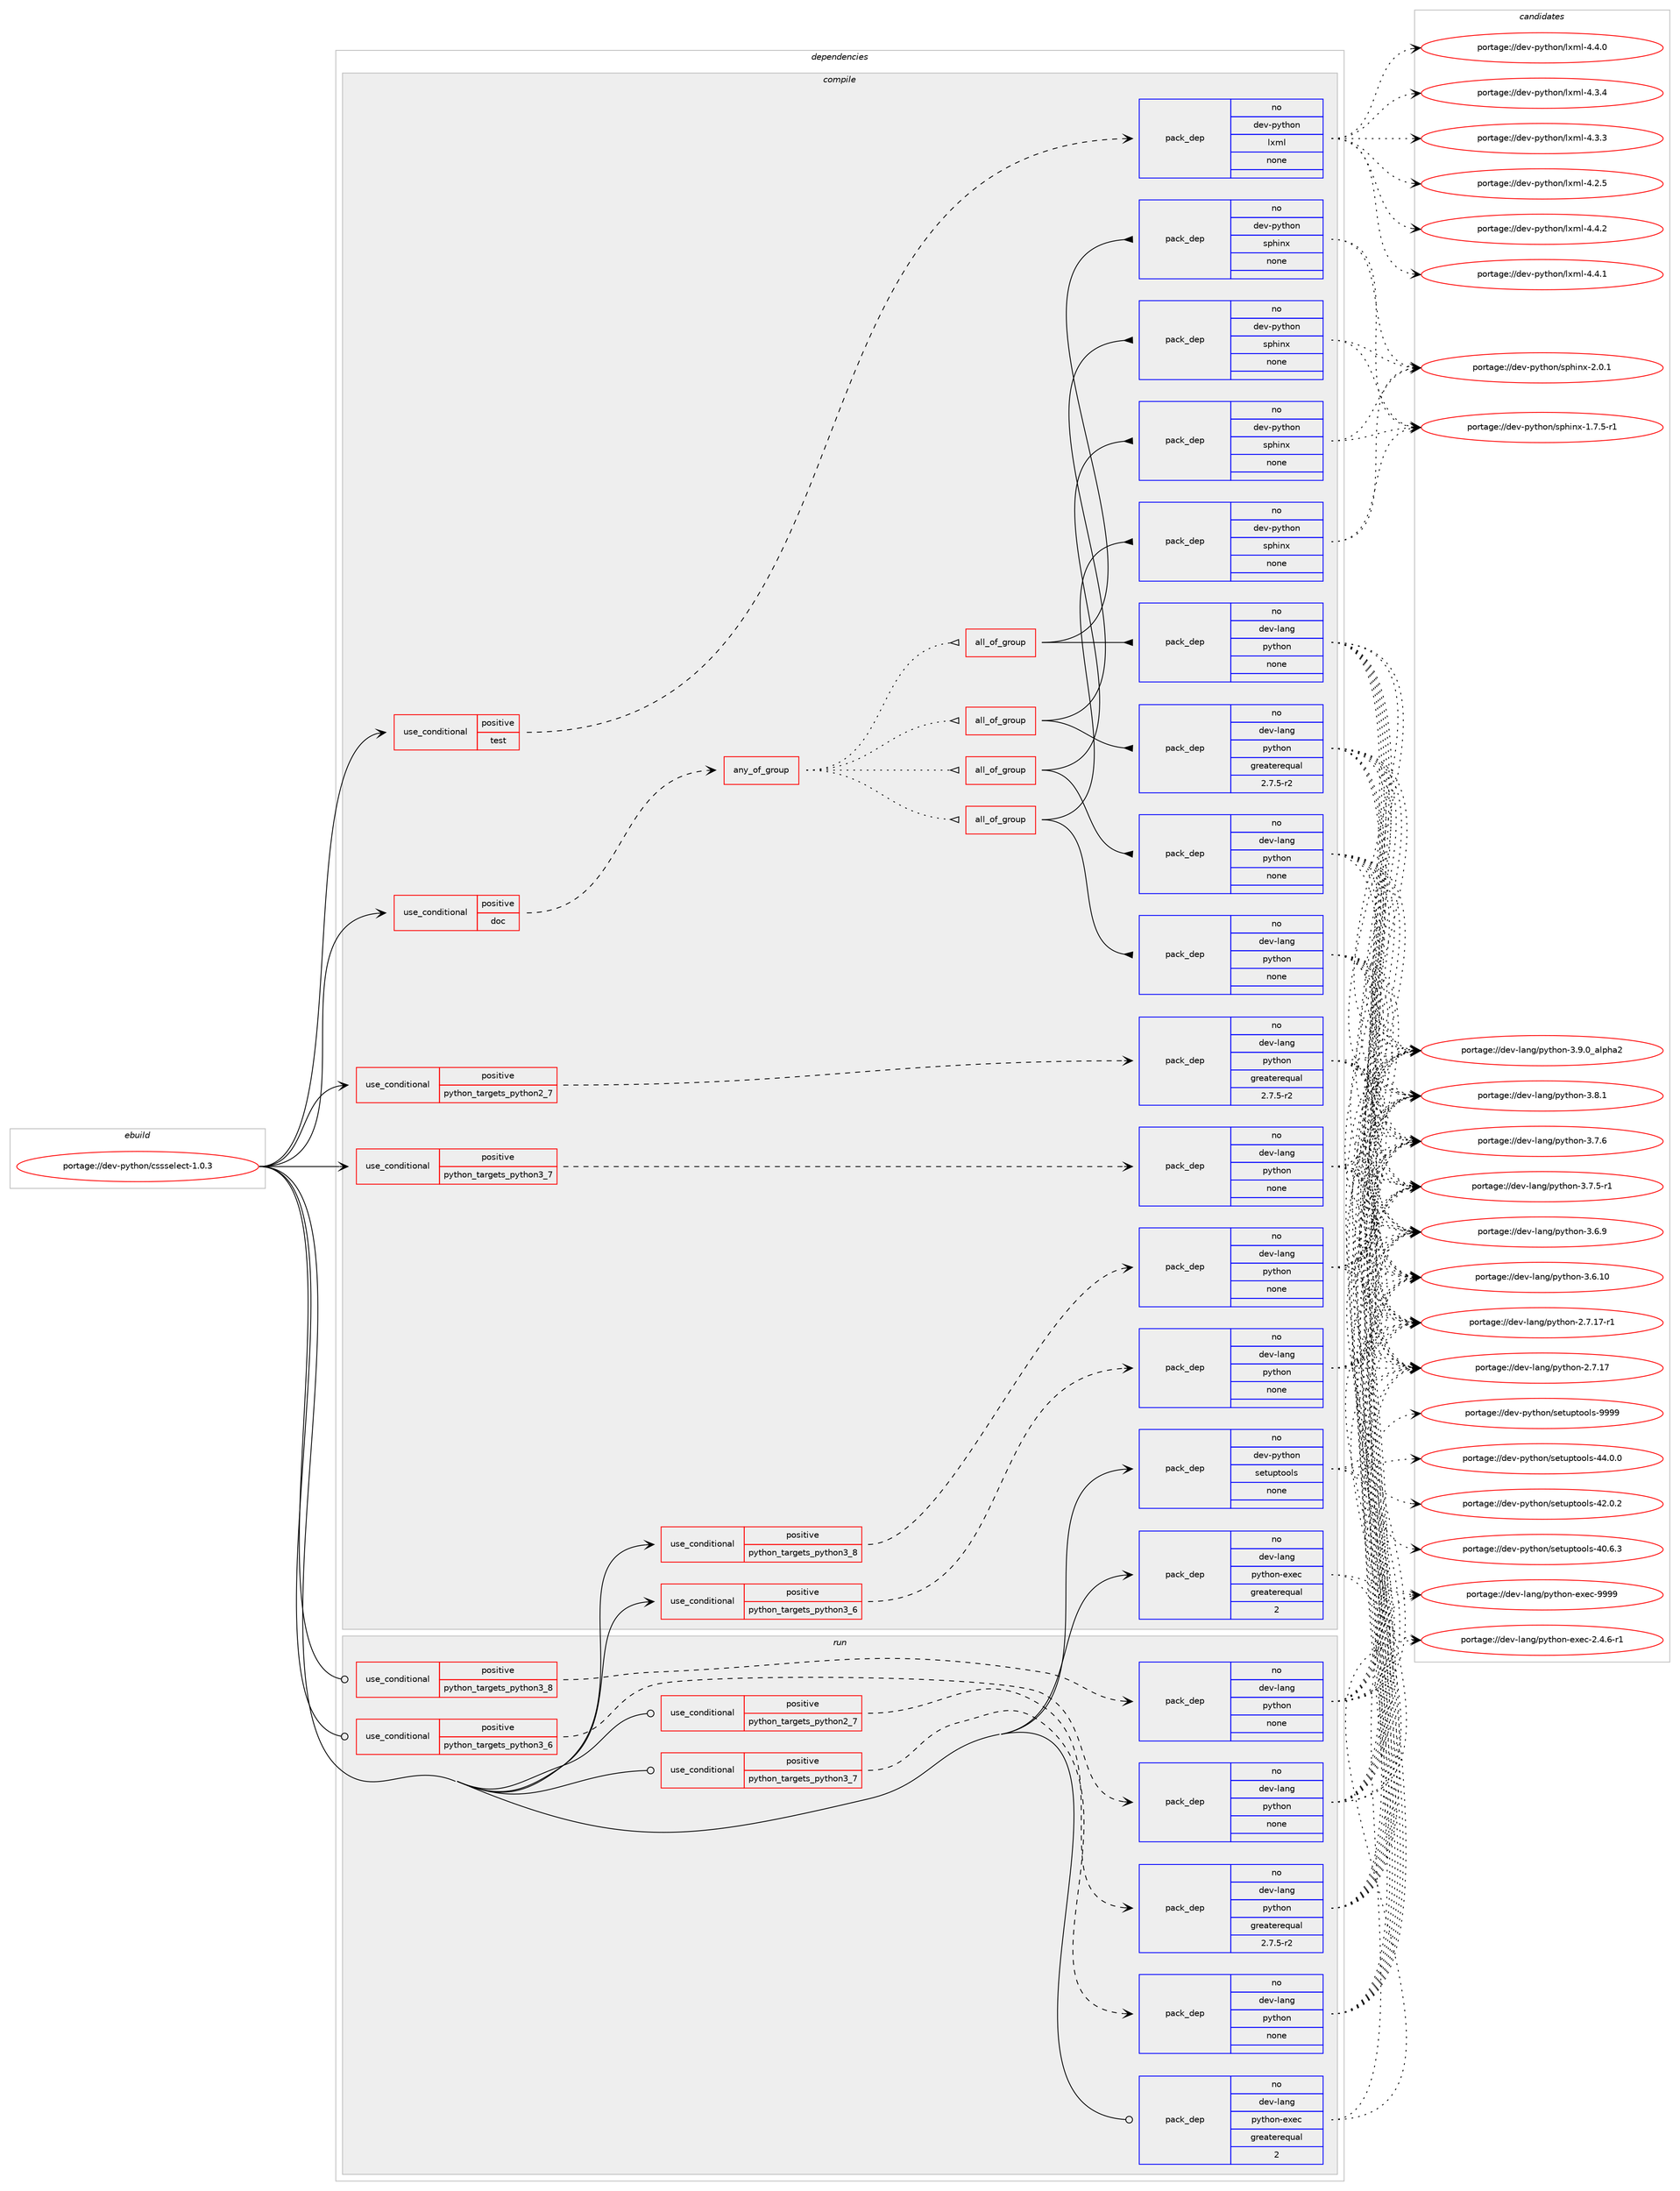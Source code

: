 digraph prolog {

# *************
# Graph options
# *************

newrank=true;
concentrate=true;
compound=true;
graph [rankdir=LR,fontname=Helvetica,fontsize=10,ranksep=1.5];#, ranksep=2.5, nodesep=0.2];
edge  [arrowhead=vee];
node  [fontname=Helvetica,fontsize=10];

# **********
# The ebuild
# **********

subgraph cluster_leftcol {
color=gray;
label=<<i>ebuild</i>>;
id [label="portage://dev-python/cssselect-1.0.3", color=red, width=4, href="../dev-python/cssselect-1.0.3.svg"];
}

# ****************
# The dependencies
# ****************

subgraph cluster_midcol {
color=gray;
label=<<i>dependencies</i>>;
subgraph cluster_compile {
fillcolor="#eeeeee";
style=filled;
label=<<i>compile</i>>;
subgraph cond117229 {
dependency465499 [label=<<TABLE BORDER="0" CELLBORDER="1" CELLSPACING="0" CELLPADDING="4"><TR><TD ROWSPAN="3" CELLPADDING="10">use_conditional</TD></TR><TR><TD>positive</TD></TR><TR><TD>doc</TD></TR></TABLE>>, shape=none, color=red];
subgraph any4777 {
dependency465500 [label=<<TABLE BORDER="0" CELLBORDER="1" CELLSPACING="0" CELLPADDING="4"><TR><TD CELLPADDING="10">any_of_group</TD></TR></TABLE>>, shape=none, color=red];subgraph all220 {
dependency465501 [label=<<TABLE BORDER="0" CELLBORDER="1" CELLSPACING="0" CELLPADDING="4"><TR><TD CELLPADDING="10">all_of_group</TD></TR></TABLE>>, shape=none, color=red];subgraph pack343276 {
dependency465502 [label=<<TABLE BORDER="0" CELLBORDER="1" CELLSPACING="0" CELLPADDING="4" WIDTH="220"><TR><TD ROWSPAN="6" CELLPADDING="30">pack_dep</TD></TR><TR><TD WIDTH="110">no</TD></TR><TR><TD>dev-lang</TD></TR><TR><TD>python</TD></TR><TR><TD>none</TD></TR><TR><TD></TD></TR></TABLE>>, shape=none, color=blue];
}
dependency465501:e -> dependency465502:w [weight=20,style="solid",arrowhead="inv"];
subgraph pack343277 {
dependency465503 [label=<<TABLE BORDER="0" CELLBORDER="1" CELLSPACING="0" CELLPADDING="4" WIDTH="220"><TR><TD ROWSPAN="6" CELLPADDING="30">pack_dep</TD></TR><TR><TD WIDTH="110">no</TD></TR><TR><TD>dev-python</TD></TR><TR><TD>sphinx</TD></TR><TR><TD>none</TD></TR><TR><TD></TD></TR></TABLE>>, shape=none, color=blue];
}
dependency465501:e -> dependency465503:w [weight=20,style="solid",arrowhead="inv"];
}
dependency465500:e -> dependency465501:w [weight=20,style="dotted",arrowhead="oinv"];
subgraph all221 {
dependency465504 [label=<<TABLE BORDER="0" CELLBORDER="1" CELLSPACING="0" CELLPADDING="4"><TR><TD CELLPADDING="10">all_of_group</TD></TR></TABLE>>, shape=none, color=red];subgraph pack343278 {
dependency465505 [label=<<TABLE BORDER="0" CELLBORDER="1" CELLSPACING="0" CELLPADDING="4" WIDTH="220"><TR><TD ROWSPAN="6" CELLPADDING="30">pack_dep</TD></TR><TR><TD WIDTH="110">no</TD></TR><TR><TD>dev-lang</TD></TR><TR><TD>python</TD></TR><TR><TD>none</TD></TR><TR><TD></TD></TR></TABLE>>, shape=none, color=blue];
}
dependency465504:e -> dependency465505:w [weight=20,style="solid",arrowhead="inv"];
subgraph pack343279 {
dependency465506 [label=<<TABLE BORDER="0" CELLBORDER="1" CELLSPACING="0" CELLPADDING="4" WIDTH="220"><TR><TD ROWSPAN="6" CELLPADDING="30">pack_dep</TD></TR><TR><TD WIDTH="110">no</TD></TR><TR><TD>dev-python</TD></TR><TR><TD>sphinx</TD></TR><TR><TD>none</TD></TR><TR><TD></TD></TR></TABLE>>, shape=none, color=blue];
}
dependency465504:e -> dependency465506:w [weight=20,style="solid",arrowhead="inv"];
}
dependency465500:e -> dependency465504:w [weight=20,style="dotted",arrowhead="oinv"];
subgraph all222 {
dependency465507 [label=<<TABLE BORDER="0" CELLBORDER="1" CELLSPACING="0" CELLPADDING="4"><TR><TD CELLPADDING="10">all_of_group</TD></TR></TABLE>>, shape=none, color=red];subgraph pack343280 {
dependency465508 [label=<<TABLE BORDER="0" CELLBORDER="1" CELLSPACING="0" CELLPADDING="4" WIDTH="220"><TR><TD ROWSPAN="6" CELLPADDING="30">pack_dep</TD></TR><TR><TD WIDTH="110">no</TD></TR><TR><TD>dev-lang</TD></TR><TR><TD>python</TD></TR><TR><TD>none</TD></TR><TR><TD></TD></TR></TABLE>>, shape=none, color=blue];
}
dependency465507:e -> dependency465508:w [weight=20,style="solid",arrowhead="inv"];
subgraph pack343281 {
dependency465509 [label=<<TABLE BORDER="0" CELLBORDER="1" CELLSPACING="0" CELLPADDING="4" WIDTH="220"><TR><TD ROWSPAN="6" CELLPADDING="30">pack_dep</TD></TR><TR><TD WIDTH="110">no</TD></TR><TR><TD>dev-python</TD></TR><TR><TD>sphinx</TD></TR><TR><TD>none</TD></TR><TR><TD></TD></TR></TABLE>>, shape=none, color=blue];
}
dependency465507:e -> dependency465509:w [weight=20,style="solid",arrowhead="inv"];
}
dependency465500:e -> dependency465507:w [weight=20,style="dotted",arrowhead="oinv"];
subgraph all223 {
dependency465510 [label=<<TABLE BORDER="0" CELLBORDER="1" CELLSPACING="0" CELLPADDING="4"><TR><TD CELLPADDING="10">all_of_group</TD></TR></TABLE>>, shape=none, color=red];subgraph pack343282 {
dependency465511 [label=<<TABLE BORDER="0" CELLBORDER="1" CELLSPACING="0" CELLPADDING="4" WIDTH="220"><TR><TD ROWSPAN="6" CELLPADDING="30">pack_dep</TD></TR><TR><TD WIDTH="110">no</TD></TR><TR><TD>dev-lang</TD></TR><TR><TD>python</TD></TR><TR><TD>greaterequal</TD></TR><TR><TD>2.7.5-r2</TD></TR></TABLE>>, shape=none, color=blue];
}
dependency465510:e -> dependency465511:w [weight=20,style="solid",arrowhead="inv"];
subgraph pack343283 {
dependency465512 [label=<<TABLE BORDER="0" CELLBORDER="1" CELLSPACING="0" CELLPADDING="4" WIDTH="220"><TR><TD ROWSPAN="6" CELLPADDING="30">pack_dep</TD></TR><TR><TD WIDTH="110">no</TD></TR><TR><TD>dev-python</TD></TR><TR><TD>sphinx</TD></TR><TR><TD>none</TD></TR><TR><TD></TD></TR></TABLE>>, shape=none, color=blue];
}
dependency465510:e -> dependency465512:w [weight=20,style="solid",arrowhead="inv"];
}
dependency465500:e -> dependency465510:w [weight=20,style="dotted",arrowhead="oinv"];
}
dependency465499:e -> dependency465500:w [weight=20,style="dashed",arrowhead="vee"];
}
id:e -> dependency465499:w [weight=20,style="solid",arrowhead="vee"];
subgraph cond117230 {
dependency465513 [label=<<TABLE BORDER="0" CELLBORDER="1" CELLSPACING="0" CELLPADDING="4"><TR><TD ROWSPAN="3" CELLPADDING="10">use_conditional</TD></TR><TR><TD>positive</TD></TR><TR><TD>python_targets_python2_7</TD></TR></TABLE>>, shape=none, color=red];
subgraph pack343284 {
dependency465514 [label=<<TABLE BORDER="0" CELLBORDER="1" CELLSPACING="0" CELLPADDING="4" WIDTH="220"><TR><TD ROWSPAN="6" CELLPADDING="30">pack_dep</TD></TR><TR><TD WIDTH="110">no</TD></TR><TR><TD>dev-lang</TD></TR><TR><TD>python</TD></TR><TR><TD>greaterequal</TD></TR><TR><TD>2.7.5-r2</TD></TR></TABLE>>, shape=none, color=blue];
}
dependency465513:e -> dependency465514:w [weight=20,style="dashed",arrowhead="vee"];
}
id:e -> dependency465513:w [weight=20,style="solid",arrowhead="vee"];
subgraph cond117231 {
dependency465515 [label=<<TABLE BORDER="0" CELLBORDER="1" CELLSPACING="0" CELLPADDING="4"><TR><TD ROWSPAN="3" CELLPADDING="10">use_conditional</TD></TR><TR><TD>positive</TD></TR><TR><TD>python_targets_python3_6</TD></TR></TABLE>>, shape=none, color=red];
subgraph pack343285 {
dependency465516 [label=<<TABLE BORDER="0" CELLBORDER="1" CELLSPACING="0" CELLPADDING="4" WIDTH="220"><TR><TD ROWSPAN="6" CELLPADDING="30">pack_dep</TD></TR><TR><TD WIDTH="110">no</TD></TR><TR><TD>dev-lang</TD></TR><TR><TD>python</TD></TR><TR><TD>none</TD></TR><TR><TD></TD></TR></TABLE>>, shape=none, color=blue];
}
dependency465515:e -> dependency465516:w [weight=20,style="dashed",arrowhead="vee"];
}
id:e -> dependency465515:w [weight=20,style="solid",arrowhead="vee"];
subgraph cond117232 {
dependency465517 [label=<<TABLE BORDER="0" CELLBORDER="1" CELLSPACING="0" CELLPADDING="4"><TR><TD ROWSPAN="3" CELLPADDING="10">use_conditional</TD></TR><TR><TD>positive</TD></TR><TR><TD>python_targets_python3_7</TD></TR></TABLE>>, shape=none, color=red];
subgraph pack343286 {
dependency465518 [label=<<TABLE BORDER="0" CELLBORDER="1" CELLSPACING="0" CELLPADDING="4" WIDTH="220"><TR><TD ROWSPAN="6" CELLPADDING="30">pack_dep</TD></TR><TR><TD WIDTH="110">no</TD></TR><TR><TD>dev-lang</TD></TR><TR><TD>python</TD></TR><TR><TD>none</TD></TR><TR><TD></TD></TR></TABLE>>, shape=none, color=blue];
}
dependency465517:e -> dependency465518:w [weight=20,style="dashed",arrowhead="vee"];
}
id:e -> dependency465517:w [weight=20,style="solid",arrowhead="vee"];
subgraph cond117233 {
dependency465519 [label=<<TABLE BORDER="0" CELLBORDER="1" CELLSPACING="0" CELLPADDING="4"><TR><TD ROWSPAN="3" CELLPADDING="10">use_conditional</TD></TR><TR><TD>positive</TD></TR><TR><TD>python_targets_python3_8</TD></TR></TABLE>>, shape=none, color=red];
subgraph pack343287 {
dependency465520 [label=<<TABLE BORDER="0" CELLBORDER="1" CELLSPACING="0" CELLPADDING="4" WIDTH="220"><TR><TD ROWSPAN="6" CELLPADDING="30">pack_dep</TD></TR><TR><TD WIDTH="110">no</TD></TR><TR><TD>dev-lang</TD></TR><TR><TD>python</TD></TR><TR><TD>none</TD></TR><TR><TD></TD></TR></TABLE>>, shape=none, color=blue];
}
dependency465519:e -> dependency465520:w [weight=20,style="dashed",arrowhead="vee"];
}
id:e -> dependency465519:w [weight=20,style="solid",arrowhead="vee"];
subgraph cond117234 {
dependency465521 [label=<<TABLE BORDER="0" CELLBORDER="1" CELLSPACING="0" CELLPADDING="4"><TR><TD ROWSPAN="3" CELLPADDING="10">use_conditional</TD></TR><TR><TD>positive</TD></TR><TR><TD>test</TD></TR></TABLE>>, shape=none, color=red];
subgraph pack343288 {
dependency465522 [label=<<TABLE BORDER="0" CELLBORDER="1" CELLSPACING="0" CELLPADDING="4" WIDTH="220"><TR><TD ROWSPAN="6" CELLPADDING="30">pack_dep</TD></TR><TR><TD WIDTH="110">no</TD></TR><TR><TD>dev-python</TD></TR><TR><TD>lxml</TD></TR><TR><TD>none</TD></TR><TR><TD></TD></TR></TABLE>>, shape=none, color=blue];
}
dependency465521:e -> dependency465522:w [weight=20,style="dashed",arrowhead="vee"];
}
id:e -> dependency465521:w [weight=20,style="solid",arrowhead="vee"];
subgraph pack343289 {
dependency465523 [label=<<TABLE BORDER="0" CELLBORDER="1" CELLSPACING="0" CELLPADDING="4" WIDTH="220"><TR><TD ROWSPAN="6" CELLPADDING="30">pack_dep</TD></TR><TR><TD WIDTH="110">no</TD></TR><TR><TD>dev-lang</TD></TR><TR><TD>python-exec</TD></TR><TR><TD>greaterequal</TD></TR><TR><TD>2</TD></TR></TABLE>>, shape=none, color=blue];
}
id:e -> dependency465523:w [weight=20,style="solid",arrowhead="vee"];
subgraph pack343290 {
dependency465524 [label=<<TABLE BORDER="0" CELLBORDER="1" CELLSPACING="0" CELLPADDING="4" WIDTH="220"><TR><TD ROWSPAN="6" CELLPADDING="30">pack_dep</TD></TR><TR><TD WIDTH="110">no</TD></TR><TR><TD>dev-python</TD></TR><TR><TD>setuptools</TD></TR><TR><TD>none</TD></TR><TR><TD></TD></TR></TABLE>>, shape=none, color=blue];
}
id:e -> dependency465524:w [weight=20,style="solid",arrowhead="vee"];
}
subgraph cluster_compileandrun {
fillcolor="#eeeeee";
style=filled;
label=<<i>compile and run</i>>;
}
subgraph cluster_run {
fillcolor="#eeeeee";
style=filled;
label=<<i>run</i>>;
subgraph cond117235 {
dependency465525 [label=<<TABLE BORDER="0" CELLBORDER="1" CELLSPACING="0" CELLPADDING="4"><TR><TD ROWSPAN="3" CELLPADDING="10">use_conditional</TD></TR><TR><TD>positive</TD></TR><TR><TD>python_targets_python2_7</TD></TR></TABLE>>, shape=none, color=red];
subgraph pack343291 {
dependency465526 [label=<<TABLE BORDER="0" CELLBORDER="1" CELLSPACING="0" CELLPADDING="4" WIDTH="220"><TR><TD ROWSPAN="6" CELLPADDING="30">pack_dep</TD></TR><TR><TD WIDTH="110">no</TD></TR><TR><TD>dev-lang</TD></TR><TR><TD>python</TD></TR><TR><TD>greaterequal</TD></TR><TR><TD>2.7.5-r2</TD></TR></TABLE>>, shape=none, color=blue];
}
dependency465525:e -> dependency465526:w [weight=20,style="dashed",arrowhead="vee"];
}
id:e -> dependency465525:w [weight=20,style="solid",arrowhead="odot"];
subgraph cond117236 {
dependency465527 [label=<<TABLE BORDER="0" CELLBORDER="1" CELLSPACING="0" CELLPADDING="4"><TR><TD ROWSPAN="3" CELLPADDING="10">use_conditional</TD></TR><TR><TD>positive</TD></TR><TR><TD>python_targets_python3_6</TD></TR></TABLE>>, shape=none, color=red];
subgraph pack343292 {
dependency465528 [label=<<TABLE BORDER="0" CELLBORDER="1" CELLSPACING="0" CELLPADDING="4" WIDTH="220"><TR><TD ROWSPAN="6" CELLPADDING="30">pack_dep</TD></TR><TR><TD WIDTH="110">no</TD></TR><TR><TD>dev-lang</TD></TR><TR><TD>python</TD></TR><TR><TD>none</TD></TR><TR><TD></TD></TR></TABLE>>, shape=none, color=blue];
}
dependency465527:e -> dependency465528:w [weight=20,style="dashed",arrowhead="vee"];
}
id:e -> dependency465527:w [weight=20,style="solid",arrowhead="odot"];
subgraph cond117237 {
dependency465529 [label=<<TABLE BORDER="0" CELLBORDER="1" CELLSPACING="0" CELLPADDING="4"><TR><TD ROWSPAN="3" CELLPADDING="10">use_conditional</TD></TR><TR><TD>positive</TD></TR><TR><TD>python_targets_python3_7</TD></TR></TABLE>>, shape=none, color=red];
subgraph pack343293 {
dependency465530 [label=<<TABLE BORDER="0" CELLBORDER="1" CELLSPACING="0" CELLPADDING="4" WIDTH="220"><TR><TD ROWSPAN="6" CELLPADDING="30">pack_dep</TD></TR><TR><TD WIDTH="110">no</TD></TR><TR><TD>dev-lang</TD></TR><TR><TD>python</TD></TR><TR><TD>none</TD></TR><TR><TD></TD></TR></TABLE>>, shape=none, color=blue];
}
dependency465529:e -> dependency465530:w [weight=20,style="dashed",arrowhead="vee"];
}
id:e -> dependency465529:w [weight=20,style="solid",arrowhead="odot"];
subgraph cond117238 {
dependency465531 [label=<<TABLE BORDER="0" CELLBORDER="1" CELLSPACING="0" CELLPADDING="4"><TR><TD ROWSPAN="3" CELLPADDING="10">use_conditional</TD></TR><TR><TD>positive</TD></TR><TR><TD>python_targets_python3_8</TD></TR></TABLE>>, shape=none, color=red];
subgraph pack343294 {
dependency465532 [label=<<TABLE BORDER="0" CELLBORDER="1" CELLSPACING="0" CELLPADDING="4" WIDTH="220"><TR><TD ROWSPAN="6" CELLPADDING="30">pack_dep</TD></TR><TR><TD WIDTH="110">no</TD></TR><TR><TD>dev-lang</TD></TR><TR><TD>python</TD></TR><TR><TD>none</TD></TR><TR><TD></TD></TR></TABLE>>, shape=none, color=blue];
}
dependency465531:e -> dependency465532:w [weight=20,style="dashed",arrowhead="vee"];
}
id:e -> dependency465531:w [weight=20,style="solid",arrowhead="odot"];
subgraph pack343295 {
dependency465533 [label=<<TABLE BORDER="0" CELLBORDER="1" CELLSPACING="0" CELLPADDING="4" WIDTH="220"><TR><TD ROWSPAN="6" CELLPADDING="30">pack_dep</TD></TR><TR><TD WIDTH="110">no</TD></TR><TR><TD>dev-lang</TD></TR><TR><TD>python-exec</TD></TR><TR><TD>greaterequal</TD></TR><TR><TD>2</TD></TR></TABLE>>, shape=none, color=blue];
}
id:e -> dependency465533:w [weight=20,style="solid",arrowhead="odot"];
}
}

# **************
# The candidates
# **************

subgraph cluster_choices {
rank=same;
color=gray;
label=<<i>candidates</i>>;

subgraph choice343276 {
color=black;
nodesep=1;
choice10010111845108971101034711212111610411111045514657464895971081121049750 [label="portage://dev-lang/python-3.9.0_alpha2", color=red, width=4,href="../dev-lang/python-3.9.0_alpha2.svg"];
choice100101118451089711010347112121116104111110455146564649 [label="portage://dev-lang/python-3.8.1", color=red, width=4,href="../dev-lang/python-3.8.1.svg"];
choice100101118451089711010347112121116104111110455146554654 [label="portage://dev-lang/python-3.7.6", color=red, width=4,href="../dev-lang/python-3.7.6.svg"];
choice1001011184510897110103471121211161041111104551465546534511449 [label="portage://dev-lang/python-3.7.5-r1", color=red, width=4,href="../dev-lang/python-3.7.5-r1.svg"];
choice100101118451089711010347112121116104111110455146544657 [label="portage://dev-lang/python-3.6.9", color=red, width=4,href="../dev-lang/python-3.6.9.svg"];
choice10010111845108971101034711212111610411111045514654464948 [label="portage://dev-lang/python-3.6.10", color=red, width=4,href="../dev-lang/python-3.6.10.svg"];
choice100101118451089711010347112121116104111110455046554649554511449 [label="portage://dev-lang/python-2.7.17-r1", color=red, width=4,href="../dev-lang/python-2.7.17-r1.svg"];
choice10010111845108971101034711212111610411111045504655464955 [label="portage://dev-lang/python-2.7.17", color=red, width=4,href="../dev-lang/python-2.7.17.svg"];
dependency465502:e -> choice10010111845108971101034711212111610411111045514657464895971081121049750:w [style=dotted,weight="100"];
dependency465502:e -> choice100101118451089711010347112121116104111110455146564649:w [style=dotted,weight="100"];
dependency465502:e -> choice100101118451089711010347112121116104111110455146554654:w [style=dotted,weight="100"];
dependency465502:e -> choice1001011184510897110103471121211161041111104551465546534511449:w [style=dotted,weight="100"];
dependency465502:e -> choice100101118451089711010347112121116104111110455146544657:w [style=dotted,weight="100"];
dependency465502:e -> choice10010111845108971101034711212111610411111045514654464948:w [style=dotted,weight="100"];
dependency465502:e -> choice100101118451089711010347112121116104111110455046554649554511449:w [style=dotted,weight="100"];
dependency465502:e -> choice10010111845108971101034711212111610411111045504655464955:w [style=dotted,weight="100"];
}
subgraph choice343277 {
color=black;
nodesep=1;
choice1001011184511212111610411111047115112104105110120455046484649 [label="portage://dev-python/sphinx-2.0.1", color=red, width=4,href="../dev-python/sphinx-2.0.1.svg"];
choice10010111845112121116104111110471151121041051101204549465546534511449 [label="portage://dev-python/sphinx-1.7.5-r1", color=red, width=4,href="../dev-python/sphinx-1.7.5-r1.svg"];
dependency465503:e -> choice1001011184511212111610411111047115112104105110120455046484649:w [style=dotted,weight="100"];
dependency465503:e -> choice10010111845112121116104111110471151121041051101204549465546534511449:w [style=dotted,weight="100"];
}
subgraph choice343278 {
color=black;
nodesep=1;
choice10010111845108971101034711212111610411111045514657464895971081121049750 [label="portage://dev-lang/python-3.9.0_alpha2", color=red, width=4,href="../dev-lang/python-3.9.0_alpha2.svg"];
choice100101118451089711010347112121116104111110455146564649 [label="portage://dev-lang/python-3.8.1", color=red, width=4,href="../dev-lang/python-3.8.1.svg"];
choice100101118451089711010347112121116104111110455146554654 [label="portage://dev-lang/python-3.7.6", color=red, width=4,href="../dev-lang/python-3.7.6.svg"];
choice1001011184510897110103471121211161041111104551465546534511449 [label="portage://dev-lang/python-3.7.5-r1", color=red, width=4,href="../dev-lang/python-3.7.5-r1.svg"];
choice100101118451089711010347112121116104111110455146544657 [label="portage://dev-lang/python-3.6.9", color=red, width=4,href="../dev-lang/python-3.6.9.svg"];
choice10010111845108971101034711212111610411111045514654464948 [label="portage://dev-lang/python-3.6.10", color=red, width=4,href="../dev-lang/python-3.6.10.svg"];
choice100101118451089711010347112121116104111110455046554649554511449 [label="portage://dev-lang/python-2.7.17-r1", color=red, width=4,href="../dev-lang/python-2.7.17-r1.svg"];
choice10010111845108971101034711212111610411111045504655464955 [label="portage://dev-lang/python-2.7.17", color=red, width=4,href="../dev-lang/python-2.7.17.svg"];
dependency465505:e -> choice10010111845108971101034711212111610411111045514657464895971081121049750:w [style=dotted,weight="100"];
dependency465505:e -> choice100101118451089711010347112121116104111110455146564649:w [style=dotted,weight="100"];
dependency465505:e -> choice100101118451089711010347112121116104111110455146554654:w [style=dotted,weight="100"];
dependency465505:e -> choice1001011184510897110103471121211161041111104551465546534511449:w [style=dotted,weight="100"];
dependency465505:e -> choice100101118451089711010347112121116104111110455146544657:w [style=dotted,weight="100"];
dependency465505:e -> choice10010111845108971101034711212111610411111045514654464948:w [style=dotted,weight="100"];
dependency465505:e -> choice100101118451089711010347112121116104111110455046554649554511449:w [style=dotted,weight="100"];
dependency465505:e -> choice10010111845108971101034711212111610411111045504655464955:w [style=dotted,weight="100"];
}
subgraph choice343279 {
color=black;
nodesep=1;
choice1001011184511212111610411111047115112104105110120455046484649 [label="portage://dev-python/sphinx-2.0.1", color=red, width=4,href="../dev-python/sphinx-2.0.1.svg"];
choice10010111845112121116104111110471151121041051101204549465546534511449 [label="portage://dev-python/sphinx-1.7.5-r1", color=red, width=4,href="../dev-python/sphinx-1.7.5-r1.svg"];
dependency465506:e -> choice1001011184511212111610411111047115112104105110120455046484649:w [style=dotted,weight="100"];
dependency465506:e -> choice10010111845112121116104111110471151121041051101204549465546534511449:w [style=dotted,weight="100"];
}
subgraph choice343280 {
color=black;
nodesep=1;
choice10010111845108971101034711212111610411111045514657464895971081121049750 [label="portage://dev-lang/python-3.9.0_alpha2", color=red, width=4,href="../dev-lang/python-3.9.0_alpha2.svg"];
choice100101118451089711010347112121116104111110455146564649 [label="portage://dev-lang/python-3.8.1", color=red, width=4,href="../dev-lang/python-3.8.1.svg"];
choice100101118451089711010347112121116104111110455146554654 [label="portage://dev-lang/python-3.7.6", color=red, width=4,href="../dev-lang/python-3.7.6.svg"];
choice1001011184510897110103471121211161041111104551465546534511449 [label="portage://dev-lang/python-3.7.5-r1", color=red, width=4,href="../dev-lang/python-3.7.5-r1.svg"];
choice100101118451089711010347112121116104111110455146544657 [label="portage://dev-lang/python-3.6.9", color=red, width=4,href="../dev-lang/python-3.6.9.svg"];
choice10010111845108971101034711212111610411111045514654464948 [label="portage://dev-lang/python-3.6.10", color=red, width=4,href="../dev-lang/python-3.6.10.svg"];
choice100101118451089711010347112121116104111110455046554649554511449 [label="portage://dev-lang/python-2.7.17-r1", color=red, width=4,href="../dev-lang/python-2.7.17-r1.svg"];
choice10010111845108971101034711212111610411111045504655464955 [label="portage://dev-lang/python-2.7.17", color=red, width=4,href="../dev-lang/python-2.7.17.svg"];
dependency465508:e -> choice10010111845108971101034711212111610411111045514657464895971081121049750:w [style=dotted,weight="100"];
dependency465508:e -> choice100101118451089711010347112121116104111110455146564649:w [style=dotted,weight="100"];
dependency465508:e -> choice100101118451089711010347112121116104111110455146554654:w [style=dotted,weight="100"];
dependency465508:e -> choice1001011184510897110103471121211161041111104551465546534511449:w [style=dotted,weight="100"];
dependency465508:e -> choice100101118451089711010347112121116104111110455146544657:w [style=dotted,weight="100"];
dependency465508:e -> choice10010111845108971101034711212111610411111045514654464948:w [style=dotted,weight="100"];
dependency465508:e -> choice100101118451089711010347112121116104111110455046554649554511449:w [style=dotted,weight="100"];
dependency465508:e -> choice10010111845108971101034711212111610411111045504655464955:w [style=dotted,weight="100"];
}
subgraph choice343281 {
color=black;
nodesep=1;
choice1001011184511212111610411111047115112104105110120455046484649 [label="portage://dev-python/sphinx-2.0.1", color=red, width=4,href="../dev-python/sphinx-2.0.1.svg"];
choice10010111845112121116104111110471151121041051101204549465546534511449 [label="portage://dev-python/sphinx-1.7.5-r1", color=red, width=4,href="../dev-python/sphinx-1.7.5-r1.svg"];
dependency465509:e -> choice1001011184511212111610411111047115112104105110120455046484649:w [style=dotted,weight="100"];
dependency465509:e -> choice10010111845112121116104111110471151121041051101204549465546534511449:w [style=dotted,weight="100"];
}
subgraph choice343282 {
color=black;
nodesep=1;
choice10010111845108971101034711212111610411111045514657464895971081121049750 [label="portage://dev-lang/python-3.9.0_alpha2", color=red, width=4,href="../dev-lang/python-3.9.0_alpha2.svg"];
choice100101118451089711010347112121116104111110455146564649 [label="portage://dev-lang/python-3.8.1", color=red, width=4,href="../dev-lang/python-3.8.1.svg"];
choice100101118451089711010347112121116104111110455146554654 [label="portage://dev-lang/python-3.7.6", color=red, width=4,href="../dev-lang/python-3.7.6.svg"];
choice1001011184510897110103471121211161041111104551465546534511449 [label="portage://dev-lang/python-3.7.5-r1", color=red, width=4,href="../dev-lang/python-3.7.5-r1.svg"];
choice100101118451089711010347112121116104111110455146544657 [label="portage://dev-lang/python-3.6.9", color=red, width=4,href="../dev-lang/python-3.6.9.svg"];
choice10010111845108971101034711212111610411111045514654464948 [label="portage://dev-lang/python-3.6.10", color=red, width=4,href="../dev-lang/python-3.6.10.svg"];
choice100101118451089711010347112121116104111110455046554649554511449 [label="portage://dev-lang/python-2.7.17-r1", color=red, width=4,href="../dev-lang/python-2.7.17-r1.svg"];
choice10010111845108971101034711212111610411111045504655464955 [label="portage://dev-lang/python-2.7.17", color=red, width=4,href="../dev-lang/python-2.7.17.svg"];
dependency465511:e -> choice10010111845108971101034711212111610411111045514657464895971081121049750:w [style=dotted,weight="100"];
dependency465511:e -> choice100101118451089711010347112121116104111110455146564649:w [style=dotted,weight="100"];
dependency465511:e -> choice100101118451089711010347112121116104111110455146554654:w [style=dotted,weight="100"];
dependency465511:e -> choice1001011184510897110103471121211161041111104551465546534511449:w [style=dotted,weight="100"];
dependency465511:e -> choice100101118451089711010347112121116104111110455146544657:w [style=dotted,weight="100"];
dependency465511:e -> choice10010111845108971101034711212111610411111045514654464948:w [style=dotted,weight="100"];
dependency465511:e -> choice100101118451089711010347112121116104111110455046554649554511449:w [style=dotted,weight="100"];
dependency465511:e -> choice10010111845108971101034711212111610411111045504655464955:w [style=dotted,weight="100"];
}
subgraph choice343283 {
color=black;
nodesep=1;
choice1001011184511212111610411111047115112104105110120455046484649 [label="portage://dev-python/sphinx-2.0.1", color=red, width=4,href="../dev-python/sphinx-2.0.1.svg"];
choice10010111845112121116104111110471151121041051101204549465546534511449 [label="portage://dev-python/sphinx-1.7.5-r1", color=red, width=4,href="../dev-python/sphinx-1.7.5-r1.svg"];
dependency465512:e -> choice1001011184511212111610411111047115112104105110120455046484649:w [style=dotted,weight="100"];
dependency465512:e -> choice10010111845112121116104111110471151121041051101204549465546534511449:w [style=dotted,weight="100"];
}
subgraph choice343284 {
color=black;
nodesep=1;
choice10010111845108971101034711212111610411111045514657464895971081121049750 [label="portage://dev-lang/python-3.9.0_alpha2", color=red, width=4,href="../dev-lang/python-3.9.0_alpha2.svg"];
choice100101118451089711010347112121116104111110455146564649 [label="portage://dev-lang/python-3.8.1", color=red, width=4,href="../dev-lang/python-3.8.1.svg"];
choice100101118451089711010347112121116104111110455146554654 [label="portage://dev-lang/python-3.7.6", color=red, width=4,href="../dev-lang/python-3.7.6.svg"];
choice1001011184510897110103471121211161041111104551465546534511449 [label="portage://dev-lang/python-3.7.5-r1", color=red, width=4,href="../dev-lang/python-3.7.5-r1.svg"];
choice100101118451089711010347112121116104111110455146544657 [label="portage://dev-lang/python-3.6.9", color=red, width=4,href="../dev-lang/python-3.6.9.svg"];
choice10010111845108971101034711212111610411111045514654464948 [label="portage://dev-lang/python-3.6.10", color=red, width=4,href="../dev-lang/python-3.6.10.svg"];
choice100101118451089711010347112121116104111110455046554649554511449 [label="portage://dev-lang/python-2.7.17-r1", color=red, width=4,href="../dev-lang/python-2.7.17-r1.svg"];
choice10010111845108971101034711212111610411111045504655464955 [label="portage://dev-lang/python-2.7.17", color=red, width=4,href="../dev-lang/python-2.7.17.svg"];
dependency465514:e -> choice10010111845108971101034711212111610411111045514657464895971081121049750:w [style=dotted,weight="100"];
dependency465514:e -> choice100101118451089711010347112121116104111110455146564649:w [style=dotted,weight="100"];
dependency465514:e -> choice100101118451089711010347112121116104111110455146554654:w [style=dotted,weight="100"];
dependency465514:e -> choice1001011184510897110103471121211161041111104551465546534511449:w [style=dotted,weight="100"];
dependency465514:e -> choice100101118451089711010347112121116104111110455146544657:w [style=dotted,weight="100"];
dependency465514:e -> choice10010111845108971101034711212111610411111045514654464948:w [style=dotted,weight="100"];
dependency465514:e -> choice100101118451089711010347112121116104111110455046554649554511449:w [style=dotted,weight="100"];
dependency465514:e -> choice10010111845108971101034711212111610411111045504655464955:w [style=dotted,weight="100"];
}
subgraph choice343285 {
color=black;
nodesep=1;
choice10010111845108971101034711212111610411111045514657464895971081121049750 [label="portage://dev-lang/python-3.9.0_alpha2", color=red, width=4,href="../dev-lang/python-3.9.0_alpha2.svg"];
choice100101118451089711010347112121116104111110455146564649 [label="portage://dev-lang/python-3.8.1", color=red, width=4,href="../dev-lang/python-3.8.1.svg"];
choice100101118451089711010347112121116104111110455146554654 [label="portage://dev-lang/python-3.7.6", color=red, width=4,href="../dev-lang/python-3.7.6.svg"];
choice1001011184510897110103471121211161041111104551465546534511449 [label="portage://dev-lang/python-3.7.5-r1", color=red, width=4,href="../dev-lang/python-3.7.5-r1.svg"];
choice100101118451089711010347112121116104111110455146544657 [label="portage://dev-lang/python-3.6.9", color=red, width=4,href="../dev-lang/python-3.6.9.svg"];
choice10010111845108971101034711212111610411111045514654464948 [label="portage://dev-lang/python-3.6.10", color=red, width=4,href="../dev-lang/python-3.6.10.svg"];
choice100101118451089711010347112121116104111110455046554649554511449 [label="portage://dev-lang/python-2.7.17-r1", color=red, width=4,href="../dev-lang/python-2.7.17-r1.svg"];
choice10010111845108971101034711212111610411111045504655464955 [label="portage://dev-lang/python-2.7.17", color=red, width=4,href="../dev-lang/python-2.7.17.svg"];
dependency465516:e -> choice10010111845108971101034711212111610411111045514657464895971081121049750:w [style=dotted,weight="100"];
dependency465516:e -> choice100101118451089711010347112121116104111110455146564649:w [style=dotted,weight="100"];
dependency465516:e -> choice100101118451089711010347112121116104111110455146554654:w [style=dotted,weight="100"];
dependency465516:e -> choice1001011184510897110103471121211161041111104551465546534511449:w [style=dotted,weight="100"];
dependency465516:e -> choice100101118451089711010347112121116104111110455146544657:w [style=dotted,weight="100"];
dependency465516:e -> choice10010111845108971101034711212111610411111045514654464948:w [style=dotted,weight="100"];
dependency465516:e -> choice100101118451089711010347112121116104111110455046554649554511449:w [style=dotted,weight="100"];
dependency465516:e -> choice10010111845108971101034711212111610411111045504655464955:w [style=dotted,weight="100"];
}
subgraph choice343286 {
color=black;
nodesep=1;
choice10010111845108971101034711212111610411111045514657464895971081121049750 [label="portage://dev-lang/python-3.9.0_alpha2", color=red, width=4,href="../dev-lang/python-3.9.0_alpha2.svg"];
choice100101118451089711010347112121116104111110455146564649 [label="portage://dev-lang/python-3.8.1", color=red, width=4,href="../dev-lang/python-3.8.1.svg"];
choice100101118451089711010347112121116104111110455146554654 [label="portage://dev-lang/python-3.7.6", color=red, width=4,href="../dev-lang/python-3.7.6.svg"];
choice1001011184510897110103471121211161041111104551465546534511449 [label="portage://dev-lang/python-3.7.5-r1", color=red, width=4,href="../dev-lang/python-3.7.5-r1.svg"];
choice100101118451089711010347112121116104111110455146544657 [label="portage://dev-lang/python-3.6.9", color=red, width=4,href="../dev-lang/python-3.6.9.svg"];
choice10010111845108971101034711212111610411111045514654464948 [label="portage://dev-lang/python-3.6.10", color=red, width=4,href="../dev-lang/python-3.6.10.svg"];
choice100101118451089711010347112121116104111110455046554649554511449 [label="portage://dev-lang/python-2.7.17-r1", color=red, width=4,href="../dev-lang/python-2.7.17-r1.svg"];
choice10010111845108971101034711212111610411111045504655464955 [label="portage://dev-lang/python-2.7.17", color=red, width=4,href="../dev-lang/python-2.7.17.svg"];
dependency465518:e -> choice10010111845108971101034711212111610411111045514657464895971081121049750:w [style=dotted,weight="100"];
dependency465518:e -> choice100101118451089711010347112121116104111110455146564649:w [style=dotted,weight="100"];
dependency465518:e -> choice100101118451089711010347112121116104111110455146554654:w [style=dotted,weight="100"];
dependency465518:e -> choice1001011184510897110103471121211161041111104551465546534511449:w [style=dotted,weight="100"];
dependency465518:e -> choice100101118451089711010347112121116104111110455146544657:w [style=dotted,weight="100"];
dependency465518:e -> choice10010111845108971101034711212111610411111045514654464948:w [style=dotted,weight="100"];
dependency465518:e -> choice100101118451089711010347112121116104111110455046554649554511449:w [style=dotted,weight="100"];
dependency465518:e -> choice10010111845108971101034711212111610411111045504655464955:w [style=dotted,weight="100"];
}
subgraph choice343287 {
color=black;
nodesep=1;
choice10010111845108971101034711212111610411111045514657464895971081121049750 [label="portage://dev-lang/python-3.9.0_alpha2", color=red, width=4,href="../dev-lang/python-3.9.0_alpha2.svg"];
choice100101118451089711010347112121116104111110455146564649 [label="portage://dev-lang/python-3.8.1", color=red, width=4,href="../dev-lang/python-3.8.1.svg"];
choice100101118451089711010347112121116104111110455146554654 [label="portage://dev-lang/python-3.7.6", color=red, width=4,href="../dev-lang/python-3.7.6.svg"];
choice1001011184510897110103471121211161041111104551465546534511449 [label="portage://dev-lang/python-3.7.5-r1", color=red, width=4,href="../dev-lang/python-3.7.5-r1.svg"];
choice100101118451089711010347112121116104111110455146544657 [label="portage://dev-lang/python-3.6.9", color=red, width=4,href="../dev-lang/python-3.6.9.svg"];
choice10010111845108971101034711212111610411111045514654464948 [label="portage://dev-lang/python-3.6.10", color=red, width=4,href="../dev-lang/python-3.6.10.svg"];
choice100101118451089711010347112121116104111110455046554649554511449 [label="portage://dev-lang/python-2.7.17-r1", color=red, width=4,href="../dev-lang/python-2.7.17-r1.svg"];
choice10010111845108971101034711212111610411111045504655464955 [label="portage://dev-lang/python-2.7.17", color=red, width=4,href="../dev-lang/python-2.7.17.svg"];
dependency465520:e -> choice10010111845108971101034711212111610411111045514657464895971081121049750:w [style=dotted,weight="100"];
dependency465520:e -> choice100101118451089711010347112121116104111110455146564649:w [style=dotted,weight="100"];
dependency465520:e -> choice100101118451089711010347112121116104111110455146554654:w [style=dotted,weight="100"];
dependency465520:e -> choice1001011184510897110103471121211161041111104551465546534511449:w [style=dotted,weight="100"];
dependency465520:e -> choice100101118451089711010347112121116104111110455146544657:w [style=dotted,weight="100"];
dependency465520:e -> choice10010111845108971101034711212111610411111045514654464948:w [style=dotted,weight="100"];
dependency465520:e -> choice100101118451089711010347112121116104111110455046554649554511449:w [style=dotted,weight="100"];
dependency465520:e -> choice10010111845108971101034711212111610411111045504655464955:w [style=dotted,weight="100"];
}
subgraph choice343288 {
color=black;
nodesep=1;
choice1001011184511212111610411111047108120109108455246524650 [label="portage://dev-python/lxml-4.4.2", color=red, width=4,href="../dev-python/lxml-4.4.2.svg"];
choice1001011184511212111610411111047108120109108455246524649 [label="portage://dev-python/lxml-4.4.1", color=red, width=4,href="../dev-python/lxml-4.4.1.svg"];
choice1001011184511212111610411111047108120109108455246524648 [label="portage://dev-python/lxml-4.4.0", color=red, width=4,href="../dev-python/lxml-4.4.0.svg"];
choice1001011184511212111610411111047108120109108455246514652 [label="portage://dev-python/lxml-4.3.4", color=red, width=4,href="../dev-python/lxml-4.3.4.svg"];
choice1001011184511212111610411111047108120109108455246514651 [label="portage://dev-python/lxml-4.3.3", color=red, width=4,href="../dev-python/lxml-4.3.3.svg"];
choice1001011184511212111610411111047108120109108455246504653 [label="portage://dev-python/lxml-4.2.5", color=red, width=4,href="../dev-python/lxml-4.2.5.svg"];
dependency465522:e -> choice1001011184511212111610411111047108120109108455246524650:w [style=dotted,weight="100"];
dependency465522:e -> choice1001011184511212111610411111047108120109108455246524649:w [style=dotted,weight="100"];
dependency465522:e -> choice1001011184511212111610411111047108120109108455246524648:w [style=dotted,weight="100"];
dependency465522:e -> choice1001011184511212111610411111047108120109108455246514652:w [style=dotted,weight="100"];
dependency465522:e -> choice1001011184511212111610411111047108120109108455246514651:w [style=dotted,weight="100"];
dependency465522:e -> choice1001011184511212111610411111047108120109108455246504653:w [style=dotted,weight="100"];
}
subgraph choice343289 {
color=black;
nodesep=1;
choice10010111845108971101034711212111610411111045101120101994557575757 [label="portage://dev-lang/python-exec-9999", color=red, width=4,href="../dev-lang/python-exec-9999.svg"];
choice10010111845108971101034711212111610411111045101120101994550465246544511449 [label="portage://dev-lang/python-exec-2.4.6-r1", color=red, width=4,href="../dev-lang/python-exec-2.4.6-r1.svg"];
dependency465523:e -> choice10010111845108971101034711212111610411111045101120101994557575757:w [style=dotted,weight="100"];
dependency465523:e -> choice10010111845108971101034711212111610411111045101120101994550465246544511449:w [style=dotted,weight="100"];
}
subgraph choice343290 {
color=black;
nodesep=1;
choice10010111845112121116104111110471151011161171121161111111081154557575757 [label="portage://dev-python/setuptools-9999", color=red, width=4,href="../dev-python/setuptools-9999.svg"];
choice100101118451121211161041111104711510111611711211611111110811545525246484648 [label="portage://dev-python/setuptools-44.0.0", color=red, width=4,href="../dev-python/setuptools-44.0.0.svg"];
choice100101118451121211161041111104711510111611711211611111110811545525046484650 [label="portage://dev-python/setuptools-42.0.2", color=red, width=4,href="../dev-python/setuptools-42.0.2.svg"];
choice100101118451121211161041111104711510111611711211611111110811545524846544651 [label="portage://dev-python/setuptools-40.6.3", color=red, width=4,href="../dev-python/setuptools-40.6.3.svg"];
dependency465524:e -> choice10010111845112121116104111110471151011161171121161111111081154557575757:w [style=dotted,weight="100"];
dependency465524:e -> choice100101118451121211161041111104711510111611711211611111110811545525246484648:w [style=dotted,weight="100"];
dependency465524:e -> choice100101118451121211161041111104711510111611711211611111110811545525046484650:w [style=dotted,weight="100"];
dependency465524:e -> choice100101118451121211161041111104711510111611711211611111110811545524846544651:w [style=dotted,weight="100"];
}
subgraph choice343291 {
color=black;
nodesep=1;
choice10010111845108971101034711212111610411111045514657464895971081121049750 [label="portage://dev-lang/python-3.9.0_alpha2", color=red, width=4,href="../dev-lang/python-3.9.0_alpha2.svg"];
choice100101118451089711010347112121116104111110455146564649 [label="portage://dev-lang/python-3.8.1", color=red, width=4,href="../dev-lang/python-3.8.1.svg"];
choice100101118451089711010347112121116104111110455146554654 [label="portage://dev-lang/python-3.7.6", color=red, width=4,href="../dev-lang/python-3.7.6.svg"];
choice1001011184510897110103471121211161041111104551465546534511449 [label="portage://dev-lang/python-3.7.5-r1", color=red, width=4,href="../dev-lang/python-3.7.5-r1.svg"];
choice100101118451089711010347112121116104111110455146544657 [label="portage://dev-lang/python-3.6.9", color=red, width=4,href="../dev-lang/python-3.6.9.svg"];
choice10010111845108971101034711212111610411111045514654464948 [label="portage://dev-lang/python-3.6.10", color=red, width=4,href="../dev-lang/python-3.6.10.svg"];
choice100101118451089711010347112121116104111110455046554649554511449 [label="portage://dev-lang/python-2.7.17-r1", color=red, width=4,href="../dev-lang/python-2.7.17-r1.svg"];
choice10010111845108971101034711212111610411111045504655464955 [label="portage://dev-lang/python-2.7.17", color=red, width=4,href="../dev-lang/python-2.7.17.svg"];
dependency465526:e -> choice10010111845108971101034711212111610411111045514657464895971081121049750:w [style=dotted,weight="100"];
dependency465526:e -> choice100101118451089711010347112121116104111110455146564649:w [style=dotted,weight="100"];
dependency465526:e -> choice100101118451089711010347112121116104111110455146554654:w [style=dotted,weight="100"];
dependency465526:e -> choice1001011184510897110103471121211161041111104551465546534511449:w [style=dotted,weight="100"];
dependency465526:e -> choice100101118451089711010347112121116104111110455146544657:w [style=dotted,weight="100"];
dependency465526:e -> choice10010111845108971101034711212111610411111045514654464948:w [style=dotted,weight="100"];
dependency465526:e -> choice100101118451089711010347112121116104111110455046554649554511449:w [style=dotted,weight="100"];
dependency465526:e -> choice10010111845108971101034711212111610411111045504655464955:w [style=dotted,weight="100"];
}
subgraph choice343292 {
color=black;
nodesep=1;
choice10010111845108971101034711212111610411111045514657464895971081121049750 [label="portage://dev-lang/python-3.9.0_alpha2", color=red, width=4,href="../dev-lang/python-3.9.0_alpha2.svg"];
choice100101118451089711010347112121116104111110455146564649 [label="portage://dev-lang/python-3.8.1", color=red, width=4,href="../dev-lang/python-3.8.1.svg"];
choice100101118451089711010347112121116104111110455146554654 [label="portage://dev-lang/python-3.7.6", color=red, width=4,href="../dev-lang/python-3.7.6.svg"];
choice1001011184510897110103471121211161041111104551465546534511449 [label="portage://dev-lang/python-3.7.5-r1", color=red, width=4,href="../dev-lang/python-3.7.5-r1.svg"];
choice100101118451089711010347112121116104111110455146544657 [label="portage://dev-lang/python-3.6.9", color=red, width=4,href="../dev-lang/python-3.6.9.svg"];
choice10010111845108971101034711212111610411111045514654464948 [label="portage://dev-lang/python-3.6.10", color=red, width=4,href="../dev-lang/python-3.6.10.svg"];
choice100101118451089711010347112121116104111110455046554649554511449 [label="portage://dev-lang/python-2.7.17-r1", color=red, width=4,href="../dev-lang/python-2.7.17-r1.svg"];
choice10010111845108971101034711212111610411111045504655464955 [label="portage://dev-lang/python-2.7.17", color=red, width=4,href="../dev-lang/python-2.7.17.svg"];
dependency465528:e -> choice10010111845108971101034711212111610411111045514657464895971081121049750:w [style=dotted,weight="100"];
dependency465528:e -> choice100101118451089711010347112121116104111110455146564649:w [style=dotted,weight="100"];
dependency465528:e -> choice100101118451089711010347112121116104111110455146554654:w [style=dotted,weight="100"];
dependency465528:e -> choice1001011184510897110103471121211161041111104551465546534511449:w [style=dotted,weight="100"];
dependency465528:e -> choice100101118451089711010347112121116104111110455146544657:w [style=dotted,weight="100"];
dependency465528:e -> choice10010111845108971101034711212111610411111045514654464948:w [style=dotted,weight="100"];
dependency465528:e -> choice100101118451089711010347112121116104111110455046554649554511449:w [style=dotted,weight="100"];
dependency465528:e -> choice10010111845108971101034711212111610411111045504655464955:w [style=dotted,weight="100"];
}
subgraph choice343293 {
color=black;
nodesep=1;
choice10010111845108971101034711212111610411111045514657464895971081121049750 [label="portage://dev-lang/python-3.9.0_alpha2", color=red, width=4,href="../dev-lang/python-3.9.0_alpha2.svg"];
choice100101118451089711010347112121116104111110455146564649 [label="portage://dev-lang/python-3.8.1", color=red, width=4,href="../dev-lang/python-3.8.1.svg"];
choice100101118451089711010347112121116104111110455146554654 [label="portage://dev-lang/python-3.7.6", color=red, width=4,href="../dev-lang/python-3.7.6.svg"];
choice1001011184510897110103471121211161041111104551465546534511449 [label="portage://dev-lang/python-3.7.5-r1", color=red, width=4,href="../dev-lang/python-3.7.5-r1.svg"];
choice100101118451089711010347112121116104111110455146544657 [label="portage://dev-lang/python-3.6.9", color=red, width=4,href="../dev-lang/python-3.6.9.svg"];
choice10010111845108971101034711212111610411111045514654464948 [label="portage://dev-lang/python-3.6.10", color=red, width=4,href="../dev-lang/python-3.6.10.svg"];
choice100101118451089711010347112121116104111110455046554649554511449 [label="portage://dev-lang/python-2.7.17-r1", color=red, width=4,href="../dev-lang/python-2.7.17-r1.svg"];
choice10010111845108971101034711212111610411111045504655464955 [label="portage://dev-lang/python-2.7.17", color=red, width=4,href="../dev-lang/python-2.7.17.svg"];
dependency465530:e -> choice10010111845108971101034711212111610411111045514657464895971081121049750:w [style=dotted,weight="100"];
dependency465530:e -> choice100101118451089711010347112121116104111110455146564649:w [style=dotted,weight="100"];
dependency465530:e -> choice100101118451089711010347112121116104111110455146554654:w [style=dotted,weight="100"];
dependency465530:e -> choice1001011184510897110103471121211161041111104551465546534511449:w [style=dotted,weight="100"];
dependency465530:e -> choice100101118451089711010347112121116104111110455146544657:w [style=dotted,weight="100"];
dependency465530:e -> choice10010111845108971101034711212111610411111045514654464948:w [style=dotted,weight="100"];
dependency465530:e -> choice100101118451089711010347112121116104111110455046554649554511449:w [style=dotted,weight="100"];
dependency465530:e -> choice10010111845108971101034711212111610411111045504655464955:w [style=dotted,weight="100"];
}
subgraph choice343294 {
color=black;
nodesep=1;
choice10010111845108971101034711212111610411111045514657464895971081121049750 [label="portage://dev-lang/python-3.9.0_alpha2", color=red, width=4,href="../dev-lang/python-3.9.0_alpha2.svg"];
choice100101118451089711010347112121116104111110455146564649 [label="portage://dev-lang/python-3.8.1", color=red, width=4,href="../dev-lang/python-3.8.1.svg"];
choice100101118451089711010347112121116104111110455146554654 [label="portage://dev-lang/python-3.7.6", color=red, width=4,href="../dev-lang/python-3.7.6.svg"];
choice1001011184510897110103471121211161041111104551465546534511449 [label="portage://dev-lang/python-3.7.5-r1", color=red, width=4,href="../dev-lang/python-3.7.5-r1.svg"];
choice100101118451089711010347112121116104111110455146544657 [label="portage://dev-lang/python-3.6.9", color=red, width=4,href="../dev-lang/python-3.6.9.svg"];
choice10010111845108971101034711212111610411111045514654464948 [label="portage://dev-lang/python-3.6.10", color=red, width=4,href="../dev-lang/python-3.6.10.svg"];
choice100101118451089711010347112121116104111110455046554649554511449 [label="portage://dev-lang/python-2.7.17-r1", color=red, width=4,href="../dev-lang/python-2.7.17-r1.svg"];
choice10010111845108971101034711212111610411111045504655464955 [label="portage://dev-lang/python-2.7.17", color=red, width=4,href="../dev-lang/python-2.7.17.svg"];
dependency465532:e -> choice10010111845108971101034711212111610411111045514657464895971081121049750:w [style=dotted,weight="100"];
dependency465532:e -> choice100101118451089711010347112121116104111110455146564649:w [style=dotted,weight="100"];
dependency465532:e -> choice100101118451089711010347112121116104111110455146554654:w [style=dotted,weight="100"];
dependency465532:e -> choice1001011184510897110103471121211161041111104551465546534511449:w [style=dotted,weight="100"];
dependency465532:e -> choice100101118451089711010347112121116104111110455146544657:w [style=dotted,weight="100"];
dependency465532:e -> choice10010111845108971101034711212111610411111045514654464948:w [style=dotted,weight="100"];
dependency465532:e -> choice100101118451089711010347112121116104111110455046554649554511449:w [style=dotted,weight="100"];
dependency465532:e -> choice10010111845108971101034711212111610411111045504655464955:w [style=dotted,weight="100"];
}
subgraph choice343295 {
color=black;
nodesep=1;
choice10010111845108971101034711212111610411111045101120101994557575757 [label="portage://dev-lang/python-exec-9999", color=red, width=4,href="../dev-lang/python-exec-9999.svg"];
choice10010111845108971101034711212111610411111045101120101994550465246544511449 [label="portage://dev-lang/python-exec-2.4.6-r1", color=red, width=4,href="../dev-lang/python-exec-2.4.6-r1.svg"];
dependency465533:e -> choice10010111845108971101034711212111610411111045101120101994557575757:w [style=dotted,weight="100"];
dependency465533:e -> choice10010111845108971101034711212111610411111045101120101994550465246544511449:w [style=dotted,weight="100"];
}
}

}
